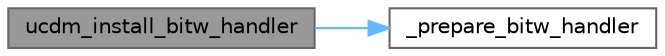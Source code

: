 digraph "ucdm_install_bitw_handler"
{
 // INTERACTIVE_SVG=YES
 // LATEX_PDF_SIZE
  bgcolor="transparent";
  edge [fontname=Helvetica,fontsize=10,labelfontname=Helvetica,labelfontsize=10];
  node [fontname=Helvetica,fontsize=10,shape=box,height=0.2,width=0.4];
  rankdir="LR";
  Node1 [id="Node000001",label="ucdm_install_bitw_handler",height=0.2,width=0.4,color="gray40", fillcolor="grey60", style="filled", fontcolor="black",tooltip="Install a Bit Write Handler for a UCDM register."];
  Node1 -> Node2 [id="edge1_Node000001_Node000002",color="steelblue1",style="solid",tooltip=" "];
  Node2 [id="Node000002",label="_prepare_bitw_handler",height=0.2,width=0.4,color="grey40", fillcolor="white", style="filled",URL="$ucdm_8c.html#ad4d2cce10aaeee2ddf7f81ab5c3ff5f6",tooltip=" "];
}
